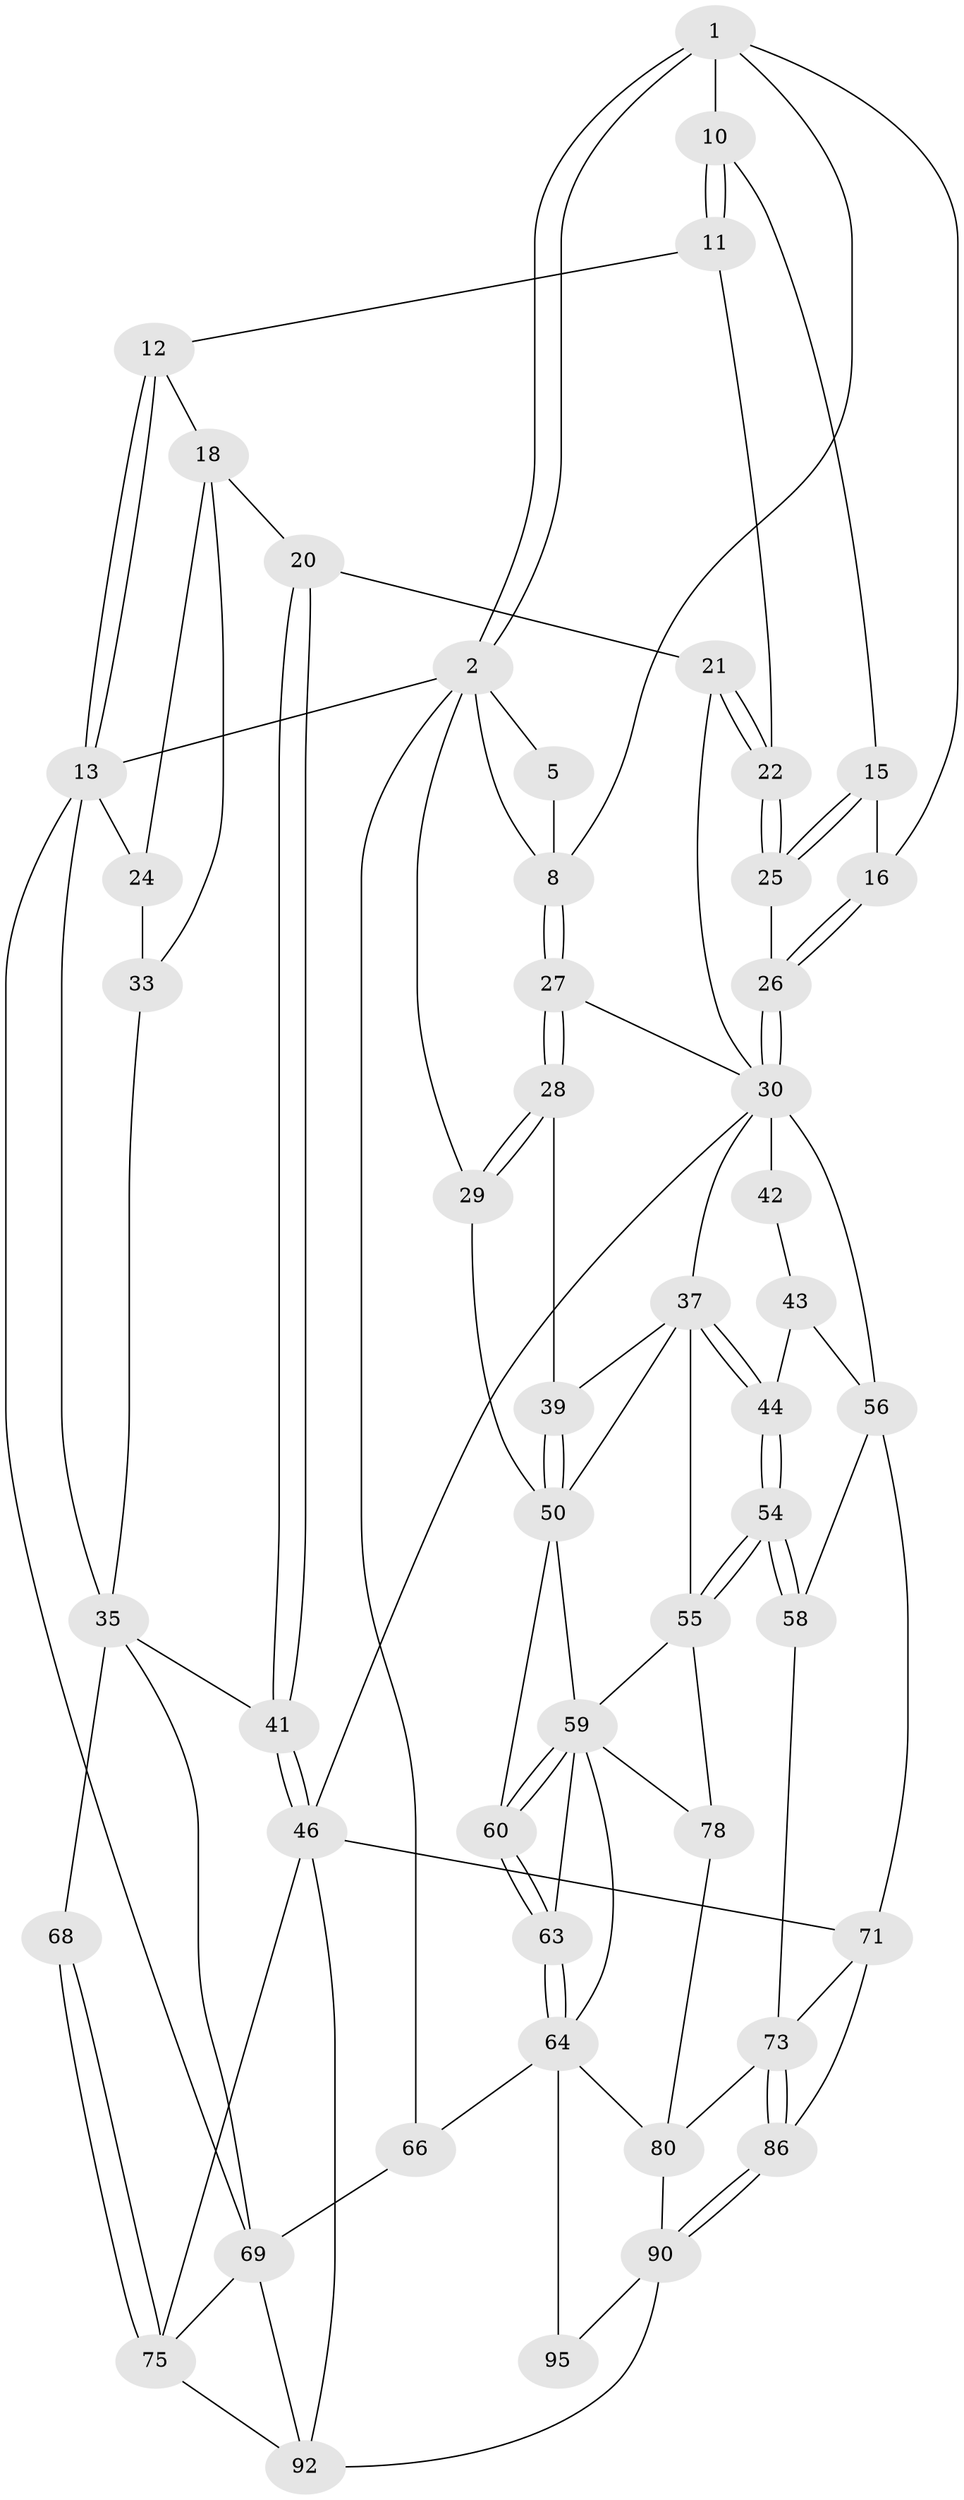 // original degree distribution, {3: 0.0196078431372549, 6: 0.22549019607843138, 5: 0.5098039215686274, 4: 0.24509803921568626}
// Generated by graph-tools (version 1.1) at 2025/21/03/04/25 18:21:38]
// undirected, 51 vertices, 116 edges
graph export_dot {
graph [start="1"]
  node [color=gray90,style=filled];
  1 [pos="+0.24342508614397884+0",super="+6"];
  2 [pos="+0+0",super="+3"];
  5 [pos="+0.1398585169826587+0.013554578619598938"];
  8 [pos="+0.19854731857384497+0.1968647112282915",super="+9"];
  10 [pos="+0.31803929409128395+0",super="+14"];
  11 [pos="+0.716363136343792+0",super="+17"];
  12 [pos="+0.8939439064639801+0"];
  13 [pos="+1+0",super="+23"];
  15 [pos="+0.399957371349993+0.09749426897317853"];
  16 [pos="+0.3396887298248997+0.1468441525083949"];
  18 [pos="+0.8641034581092717+0.03879248124631894",super="+19"];
  20 [pos="+0.7293365218653275+0.2424284233216062"];
  21 [pos="+0.6455449345521826+0.2502063786019262"];
  22 [pos="+0.6064287151302157+0.16191873224593464"];
  24 [pos="+0.9742234891866313+0.18357120951521275"];
  25 [pos="+0.4830787809593202+0.1528303258407012"];
  26 [pos="+0.3842473542905483+0.22765897570910526"];
  27 [pos="+0.195986880036197+0.21665362505605432"];
  28 [pos="+0+0.25134984588561776"];
  29 [pos="+0+0.20406378321658827"];
  30 [pos="+0.38257094444222056+0.23604400596535488",super="+31+34"];
  33 [pos="+0.8390097837212509+0.24507641797128565"];
  35 [pos="+1+0.31963190371505246",super="+36+67"];
  37 [pos="+0.18114798358325282+0.32088157894348657",super="+38"];
  39 [pos="+0.10798991205511173+0.37360084521550835"];
  41 [pos="+0.8709848295902038+0.4797624801557788"];
  42 [pos="+0.38320728350007843+0.3466521671577545"];
  43 [pos="+0.3702725373101022+0.38582034452524155"];
  44 [pos="+0.32328462235746175+0.41415824869050444"];
  46 [pos="+0.7847349142720766+0.518057169793543",super="+47+76"];
  50 [pos="+0.060969216792950254+0.4454208710933839",super="+51+53"];
  54 [pos="+0.251000612720972+0.5136752916206514"];
  55 [pos="+0.23878363529824287+0.5124929640530727",super="+61"];
  56 [pos="+0.5221098317935168+0.4977057029711609",super="+57"];
  58 [pos="+0.3310165792290342+0.5996336837705731"];
  59 [pos="+0.07711337678252976+0.5166971699962333",super="+62"];
  60 [pos="+0+0.4813770305643447"];
  63 [pos="+0+0.7690249954986759"];
  64 [pos="+0+0.8152520343509823",super="+65+87"];
  66 [pos="+0+1"];
  68 [pos="+0.954118073070592+0.5060929130049199"];
  69 [pos="+1+1",super="+70+101"];
  71 [pos="+0.6099342590691709+0.6194775139715377",super="+72+83"];
  73 [pos="+0.46491627142497133+0.6580001713773377",super="+74"];
  75 [pos="+0.9226711731954136+0.7070720710141868",super="+89"];
  78 [pos="+0.16796599545672103+0.6501868088729682"];
  80 [pos="+0.28156886473455944+0.6965786897279477",super="+81"];
  86 [pos="+0.4673388924982067+0.6621617663559759"];
  90 [pos="+0.46682573026516455+0.6941887880178607",super="+91"];
  92 [pos="+0.5544302558384814+0.7784713549883349",super="+93"];
  95 [pos="+0.23844580886557507+0.8708581064933115"];
  1 -- 2;
  1 -- 2;
  1 -- 8;
  1 -- 10;
  1 -- 16;
  2 -- 13;
  2 -- 66;
  2 -- 8;
  2 -- 29;
  2 -- 5;
  5 -- 8;
  8 -- 27;
  8 -- 27;
  10 -- 11 [weight=2];
  10 -- 11;
  10 -- 15;
  11 -- 12;
  11 -- 22;
  12 -- 13;
  12 -- 13;
  12 -- 18;
  13 -- 69;
  13 -- 24;
  13 -- 35;
  15 -- 16;
  15 -- 25;
  15 -- 25;
  16 -- 26;
  16 -- 26;
  18 -- 24;
  18 -- 33;
  18 -- 20;
  20 -- 21;
  20 -- 41;
  20 -- 41;
  21 -- 22;
  21 -- 22;
  21 -- 30;
  22 -- 25;
  22 -- 25;
  24 -- 33;
  25 -- 26;
  26 -- 30;
  26 -- 30;
  27 -- 28;
  27 -- 28;
  27 -- 30;
  28 -- 29;
  28 -- 29;
  28 -- 39;
  29 -- 50;
  30 -- 42 [weight=2];
  30 -- 37;
  30 -- 56;
  30 -- 46;
  33 -- 35;
  35 -- 68 [weight=2];
  35 -- 41;
  35 -- 69;
  37 -- 44;
  37 -- 44;
  37 -- 39;
  37 -- 55;
  37 -- 50;
  39 -- 50;
  39 -- 50;
  41 -- 46;
  41 -- 46;
  42 -- 43;
  43 -- 44;
  43 -- 56;
  44 -- 54;
  44 -- 54;
  46 -- 71 [weight=2];
  46 -- 92;
  46 -- 75 [weight=2];
  50 -- 60;
  50 -- 59;
  54 -- 55;
  54 -- 55;
  54 -- 58;
  54 -- 58;
  55 -- 78;
  55 -- 59;
  56 -- 71;
  56 -- 58;
  58 -- 73;
  59 -- 60;
  59 -- 60;
  59 -- 64;
  59 -- 78;
  59 -- 63;
  60 -- 63;
  60 -- 63;
  63 -- 64;
  63 -- 64;
  64 -- 66;
  64 -- 95 [weight=2];
  64 -- 80;
  66 -- 69 [weight=2];
  68 -- 75;
  68 -- 75;
  69 -- 75;
  69 -- 92 [weight=2];
  71 -- 73;
  71 -- 86;
  73 -- 86;
  73 -- 86;
  73 -- 80;
  75 -- 92;
  78 -- 80;
  80 -- 90;
  86 -- 90;
  86 -- 90;
  90 -- 95;
  90 -- 92 [weight=2];
}
